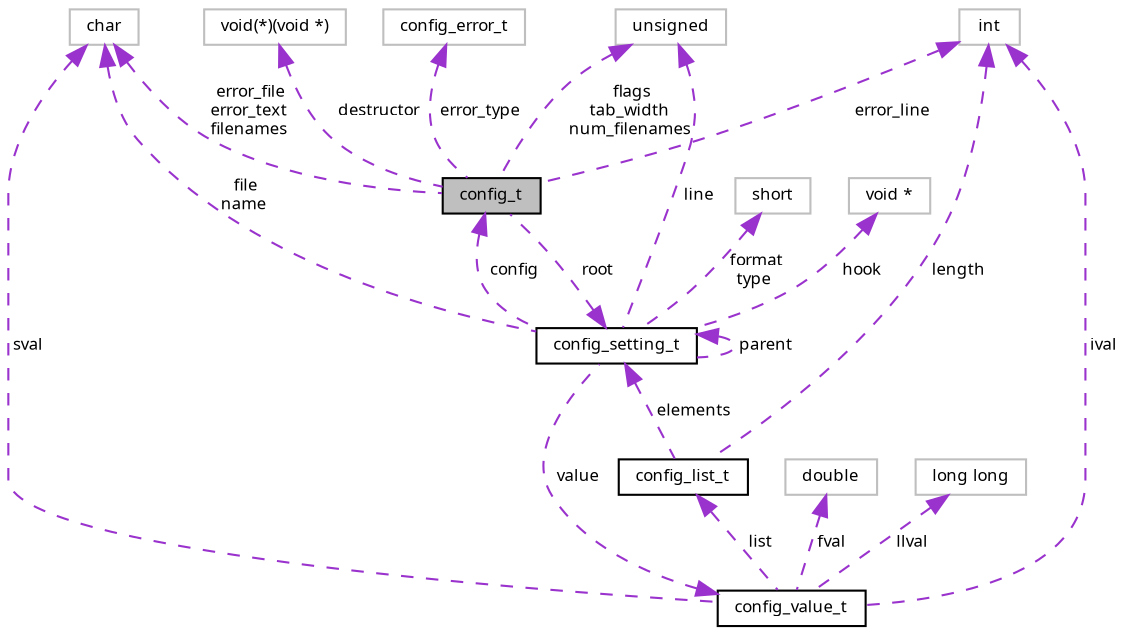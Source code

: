 digraph "config_t"
{
  bgcolor="transparent";
  edge [fontname="FreeSans.ttf",fontsize="8",labelfontname="FreeSans.ttf",labelfontsize="8"];
  node [fontname="FreeSans.ttf",fontsize="8",shape=record];
  Node1 [label="config_t",height=0.2,width=0.4,color="black", fillcolor="grey75", style="filled" fontcolor="black"];
  Node2 -> Node1 [dir="back",color="darkorchid3",fontsize="8",style="dashed",label=" destructor" ,fontname="FreeSans.ttf"];
  Node2 [label="void(*)(void *)",height=0.2,width=0.4,color="grey75"];
  Node3 -> Node1 [dir="back",color="darkorchid3",fontsize="8",style="dashed",label=" error_type" ,fontname="FreeSans.ttf"];
  Node3 [label="config_error_t",height=0.2,width=0.4,color="grey75"];
  Node4 -> Node1 [dir="back",color="darkorchid3",fontsize="8",style="dashed",label=" error_file\nerror_text\nfilenames" ,fontname="FreeSans.ttf"];
  Node4 [label="char",height=0.2,width=0.4,color="grey75"];
  Node5 -> Node1 [dir="back",color="darkorchid3",fontsize="8",style="dashed",label=" error_line" ,fontname="FreeSans.ttf"];
  Node5 [label="int",height=0.2,width=0.4,color="grey75"];
  Node6 -> Node1 [dir="back",color="darkorchid3",fontsize="8",style="dashed",label=" root" ,fontname="FreeSans.ttf"];
  Node6 [label="config_setting_t",height=0.2,width=0.4,color="black",URL="$structconfig__setting__t.html"];
  Node1 -> Node6 [dir="back",color="darkorchid3",fontsize="8",style="dashed",label=" config" ,fontname="FreeSans.ttf"];
  Node7 -> Node6 [dir="back",color="darkorchid3",fontsize="8",style="dashed",label=" format\ntype" ,fontname="FreeSans.ttf"];
  Node7 [label="short",height=0.2,width=0.4,color="grey75"];
  Node4 -> Node6 [dir="back",color="darkorchid3",fontsize="8",style="dashed",label=" file\nname" ,fontname="FreeSans.ttf"];
  Node6 -> Node6 [dir="back",color="darkorchid3",fontsize="8",style="dashed",label=" parent" ,fontname="FreeSans.ttf"];
  Node8 -> Node6 [dir="back",color="darkorchid3",fontsize="8",style="dashed",label=" value" ,fontname="FreeSans.ttf"];
  Node8 [label="config_value_t",height=0.2,width=0.4,color="black",URL="$unionconfig__value__t.html"];
  Node9 -> Node8 [dir="back",color="darkorchid3",fontsize="8",style="dashed",label=" fval" ,fontname="FreeSans.ttf"];
  Node9 [label="double",height=0.2,width=0.4,color="grey75"];
  Node4 -> Node8 [dir="back",color="darkorchid3",fontsize="8",style="dashed",label=" sval" ,fontname="FreeSans.ttf"];
  Node10 -> Node8 [dir="back",color="darkorchid3",fontsize="8",style="dashed",label=" llval" ,fontname="FreeSans.ttf"];
  Node10 [label="long long",height=0.2,width=0.4,color="grey75"];
  Node5 -> Node8 [dir="back",color="darkorchid3",fontsize="8",style="dashed",label=" ival" ,fontname="FreeSans.ttf"];
  Node11 -> Node8 [dir="back",color="darkorchid3",fontsize="8",style="dashed",label=" list" ,fontname="FreeSans.ttf"];
  Node11 [label="config_list_t",height=0.2,width=0.4,color="black",URL="$structconfig__list__t.html"];
  Node5 -> Node11 [dir="back",color="darkorchid3",fontsize="8",style="dashed",label=" length" ,fontname="FreeSans.ttf"];
  Node6 -> Node11 [dir="back",color="darkorchid3",fontsize="8",style="dashed",label=" elements" ,fontname="FreeSans.ttf"];
  Node12 -> Node6 [dir="back",color="darkorchid3",fontsize="8",style="dashed",label=" line" ,fontname="FreeSans.ttf"];
  Node12 [label="unsigned",height=0.2,width=0.4,color="grey75"];
  Node13 -> Node6 [dir="back",color="darkorchid3",fontsize="8",style="dashed",label=" hook" ,fontname="FreeSans.ttf"];
  Node13 [label="void *",height=0.2,width=0.4,color="grey75"];
  Node12 -> Node1 [dir="back",color="darkorchid3",fontsize="8",style="dashed",label=" flags\ntab_width\nnum_filenames" ,fontname="FreeSans.ttf"];
}
